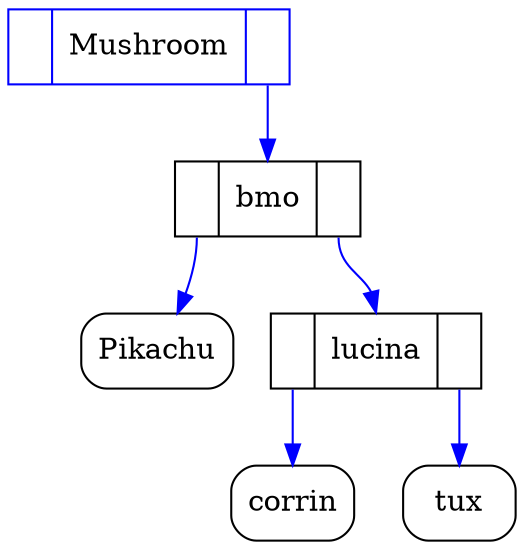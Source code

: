 digraph ABB{
compound=true;
node[shape="Mrecord"];
Mushroom:fMushroom[id=Mushroom, color="blue"]; 
Mushroom[label=" <NMushroomI>  | <fMushroom> Mushroom\n | <fMushroomD> " shape="record"];
"Mushroom" : fMushroomD ->  bmo:fbmo[id=bmo, color="blue"]; 
bmo[label=" <NbmoI>  | <fbmo> bmo\n | <fbmoD> " shape="record"];
"bmo" : NbmoI ->  Pikachu:fPikachu[id=Pikachu, color="blue" shape="rectangle"]; 
"bmo" : fbmoD ->  lucina:flucina[id=lucina, color="blue"]; 
lucina[label=" <NlucinaI>  | <flucina> lucina\n | <flucinaD> " shape="record"];
"lucina" : NlucinaI ->  corrin:fcorrin[id=corrin, color="blue" shape="rectangle"]; 
"lucina" : flucinaD ->  tux:ftux[id=tux, color="blue" shape="rectangle"]; 
}